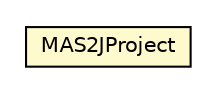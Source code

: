 #!/usr/local/bin/dot
#
# Class diagram 
# Generated by UMLGraph version R5_6_6-1-g9240c4 (http://www.umlgraph.org/)
#

digraph G {
	edge [fontname="Helvetica",fontsize=10,labelfontname="Helvetica",labelfontsize=10];
	node [fontname="Helvetica",fontsize=10,shape=plaintext];
	nodesep=0.25;
	ranksep=0.5;
	// jason.mas2j.MAS2JProject
	c29806 [label=<<table title="jason.mas2j.MAS2JProject" border="0" cellborder="1" cellspacing="0" cellpadding="2" port="p" bgcolor="lemonChiffon" href="./MAS2JProject.html">
		<tr><td><table border="0" cellspacing="0" cellpadding="1">
<tr><td align="center" balign="center"> MAS2JProject </td></tr>
		</table></td></tr>
		</table>>, URL="./MAS2JProject.html", fontname="Helvetica", fontcolor="black", fontsize=10.0];
}

